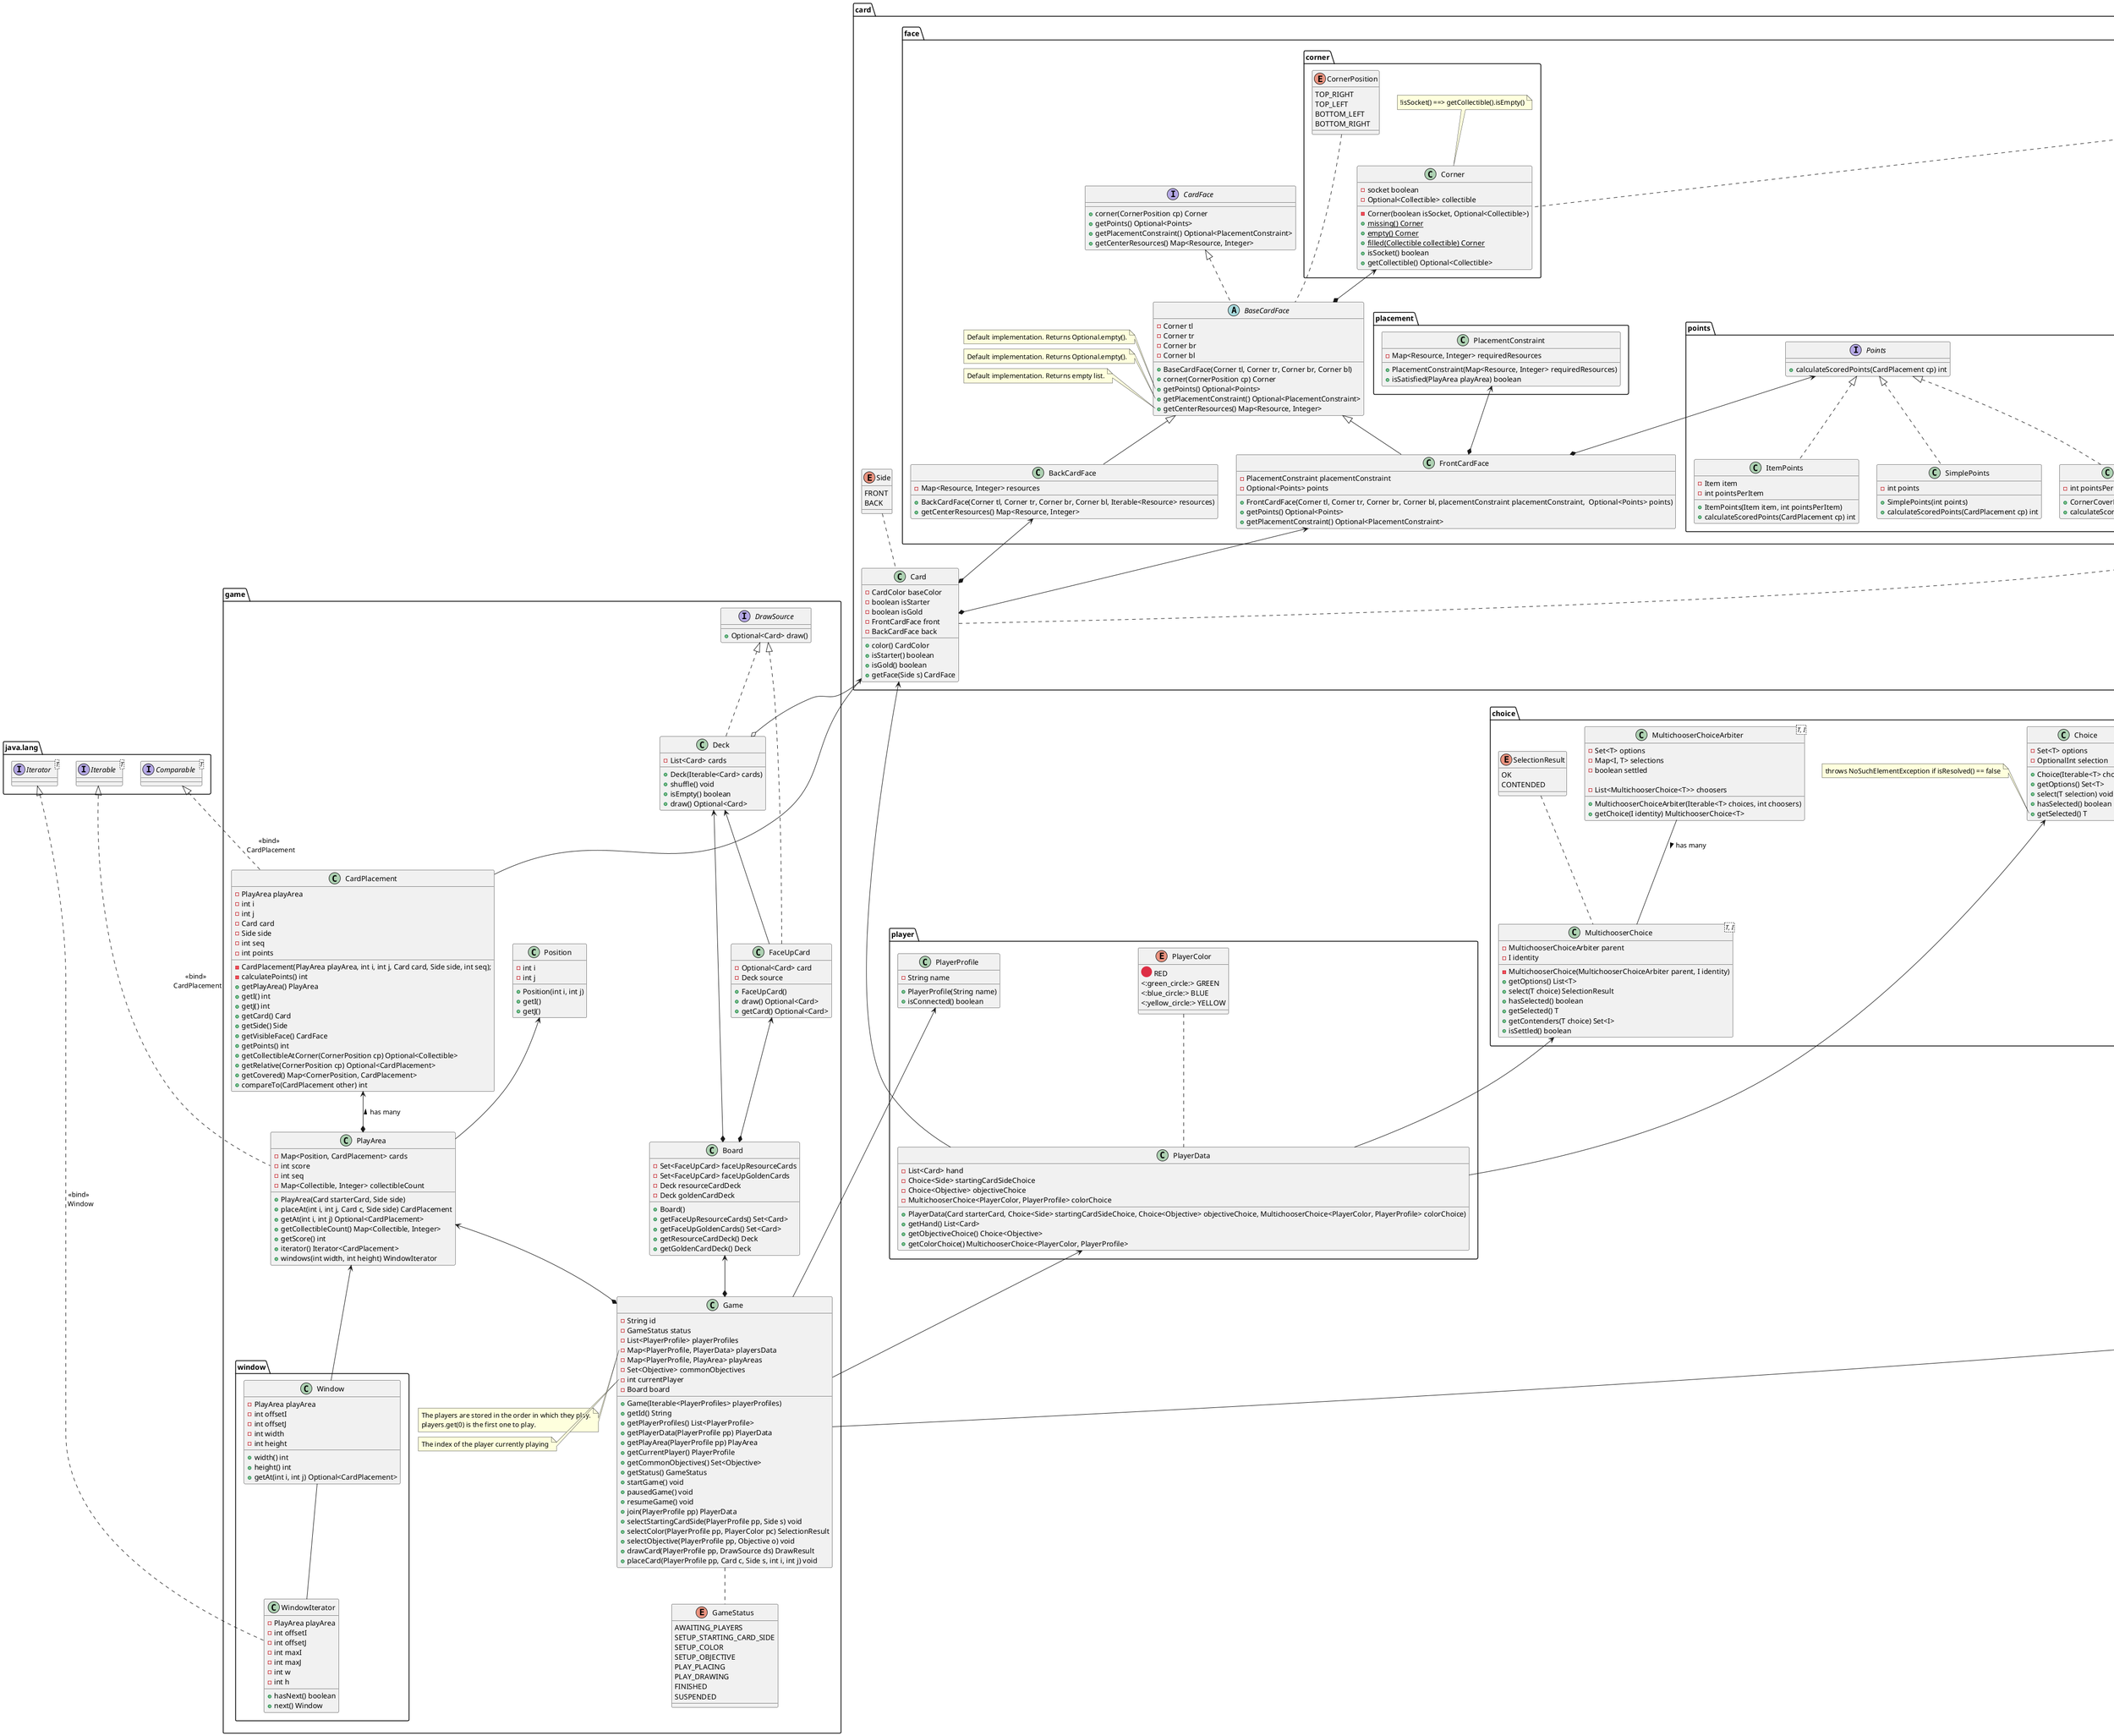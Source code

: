 @startuml
'this collapses nested packages if there are no in-between classes
!pragma useIntermediatePackages false

/'
CONVENTIONS FOR ARROW DECLARATION:
- if possible, use `implements` and `extends`
- declare arrow before class: if class extends other class or implements interface
    (declare arrow near the child class not the parent class)
- declare arrow after class: if class uses or is in some other way related to another class
    (do not declare arrow near the used class, declare it near the user)
'/

package java.lang {
    interface Iterator<T> {}
    interface Iterable<T> {}
    interface Comparable<T> {}
}

package collectible {
    interface Collectible <<sealed>> {}

    enum Resource implements Collectible {
        <:seedling:> PLANT
        <:mushroom:> FUNGI
        <:fox_face:> ANIMAL
        <:butterfly:> INSECT

        + getAssociatedColor() CardColor
    }

    enum Item implements Collectible {
        <:feather:> QUILL
        <:jar:> INKWELL
        <:scroll:> MANUSCRIPT
    }
} /' end package collectible '/

package card {
    package face {
        package corner {
            class Corner {
                - socket boolean
                - Optional<Collectible> collectible

                - Corner(boolean isSocket, Optional<Collectible>)
                + {static} missing() Corner
                + {static} empty() Corner
                + {static} filled(Collectible collectible) Corner
                + isSocket() boolean
                + getCollectible() Optional<Collectible>
            }
            Collectible .. Corner
            note top of Corner : !isSocket() ==> getCollectible().isEmpty()

            enum CornerPosition {
                TOP_RIGHT
                TOP_LEFT
                BOTTOM_LEFT
                BOTTOM_RIGHT
            }
        } /' end package corner '/

        package placement {
            class PlacementConstraint {
                - Map<Resource, Integer> requiredResources

                + PlacementConstraint(Map<Resource, Integer> requiredResources)
                + isSatisfied(PlayArea playArea) boolean
            }
        } /' end package placement '/

        package points {
            interface Points {
                + calculateScoredPoints(CardPlacement cp) int
            }

            class SimplePoints implements Points {
                - int points
                + SimplePoints(int points)
                + calculateScoredPoints(CardPlacement cp) int
            }

            class CornerCoverPoints implements Points {
                - int pointsPerCorner
                + CornerCoverPoints(int pointsPerCorner)
                + calculateScoredPoints(CardPlacement cp) int
            }

            class ItemPoints implements Points {
                - Item item
                - int pointsPerItem
                + ItemPoints(Item item, int pointsPerItem)
                + calculateScoredPoints(CardPlacement cp) int
            }
        } /' end package points '/

        interface CardFace {
            + corner(CornerPosition cp) Corner
            + getPoints() Optional<Points>
            + getPlacementConstraint() Optional<PlacementConstraint>
            + getCenterResources() Map<Resource, Integer>
        }

        abstract class BaseCardFace implements CardFace {
            - Corner tl
            - Corner tr
            - Corner br
            - Corner bl

            + BaseCardFace(Corner tl, Corner tr, Corner br, Corner bl)
            + corner(CornerPosition cp) Corner
            + getPoints() Optional<Points>
            + getPlacementConstraint() Optional<PlacementConstraint>
            + getCenterResources() Map<Resource, Integer>
        }
        Corner <--* BaseCardFace
        CornerPosition .. BaseCardFace
        note left of BaseCardFace::getPoints
            Default implementation. Returns Optional.empty().
        end note
        note left of BaseCardFace::getPlacementConstraint
            Default implementation. Returns Optional.empty().
        end note
        note left of BaseCardFace::getCenterResources
            Default implementation. Returns empty list.
        end note

        class BackCardFace extends BaseCardFace {
            - Map<Resource, Integer> resources

            + BackCardFace(Corner tl, Corner tr, Corner br, Corner bl, Iterable<Resource> resources)
            + getCenterResources() Map<Resource, Integer>
        }
        PlacementConstraint <--* FrontCardFace
        Points <--* FrontCardFace

        class FrontCardFace extends BaseCardFace {
           - PlacementConstraint placementConstraint
            - Optional<Points> points

            + FrontCardFace(Corner tl, Corner tr, Corner br, Corner bl, placementConstraint placementConstraint,  Optional<Points> points)
            + getPoints() Optional<Points>
            + getPlacementConstraint() Optional<PlacementConstraint>
        }
    } /' end package face '/

    class Card {
        - CardColor baseColor
        - boolean isStarter
        - boolean isGold
        - FrontCardFace front
        - BackCardFace back

        + color() CardColor
        + isStarter() boolean
        + isGold() boolean
        + getFace(Side s) CardFace
    }
    FrontCardFace <--* Card
    BackCardFace <--* Card
    Side .. Card
    CardColor .. Card

    enum CardColor {
        <:red_circle:> RED
        <:green_circle:> GREEN
        <:blue_circle:> BLUE
        <:purple_circle:> PURPLE
        <:white_circle:> NEUTRAL
    }

    enum Side {
        FRONT
        BACK
    }
} /' end package card '/

package objective {
    abstract class Objective {
        - int points

        + Objective(int points)
        + getPointsPerMatch() int
        + test(PlayArea pa) Set<Set<CardPlacement>>
    }
    note left of Objective::test
        Returns a set containing all the sets of cards that satisfy the objective.
    end note

    class CollectibleObjective extends Objective {
        - Map<Collectible, Integer> requiredCollectibles
        + CollectibleObjective(int points, Map<Collectible, Integer> requiredCollectibles)
        + test(PlayArea pa) Set<Set<CardPlacement>>
    }

    class PatternObjective extends Objective {
        - CardColor[][] pattern
        + PatternObjective(int points, CardColor[][] pattern)
        + test(PlayArea pa) Set<Set<CardPlacement>>
    }
    CardColor .. PatternObjective
    note left of PatternObjective::pattern
        A 3x3 matrix representing the pattern with colors` and nulls.
    end note
} /' end package objective '/

package choice {
    class Choice<T> {
        - Set<T> options
        - OptionalInt selection

        + Choice(Iterable<T> choices)
        + getOptions() Set<T>
        + select(T selection) void
        + hasSelected() boolean
        + getSelected() T
    }
    note left of Choice::getSelected
        throws NoSuchElementException if isResolved() == false
    end note

    class MultichooserChoiceArbiter<T, I> {
        - Set<T> options
        - Map<I, T> selections
        - boolean settled

        - List<MultichooserChoice<T>> choosers

        + MultichooserChoiceArbiter(Iterable<T> choices, int choosers)
        + getChoice(I identity) MultichooserChoice<T>
    }
    MultichooserChoiceArbiter -- MultichooserChoice : > has many

    class MultichooserChoice<T, I> {
        - MultichooserChoiceArbiter parent
        - I identity

        - MultichooserChoice(MultichooserChoiceArbiter parent, I identity)
        + getOptions() List<T>
        + select(T choice) SelectionResult
        + hasSelected() boolean
        + getSelected() T
        + getContenders(T choice) Set<I>
        + isSettled() boolean
    }
    SelectionResult .. MultichooserChoice

    enum SelectionResult {
        OK
        CONTENDED
    }
} /' end package choice '/

package player {
    class PlayerProfile {
        - String name

        + PlayerProfile(String name)
        + isConnected() boolean
    }

    class PlayerData {
        - List<Card> hand
        - Choice<Side> startingCardSideChoice
        - Choice<Objective> objectiveChoice
        - MultichooserChoice<PlayerColor, PlayerProfile> colorChoice

        + PlayerData(Card starterCard, Choice<Side> startingCardSideChoice, Choice<Objective> objectiveChoice, MultichooserChoice<PlayerColor, PlayerProfile> colorChoice)
        + getHand() List<Card>
        + getObjectiveChoice() Choice<Objective>
        + getColorChoice() MultichooserChoice<PlayerColor, PlayerProfile>
    }
    MultichooserChoice <-- PlayerData
    Choice <-- PlayerData
    Card <-- PlayerData
    PlayerColor .. PlayerData

    enum PlayerColor {
        <:red_circle:> RED
        <:green_circle:> GREEN
        <:blue_circle:> BLUE
        <:yellow_circle:> YELLOW
    }
} /' end package player '/

package game {
    package window {
        java.lang.Iterator <|.. WindowIterator : <<bind>> \n Window
        class WindowIterator {
            - PlayArea playArea
            - int offsetI
            - int offsetJ
            - int maxI
            - int maxJ
            - int w
            - int h

            + hasNext() boolean
            + next() Window
        }
        Window -- WindowIterator

        class Window {
            - PlayArea playArea
            - int offsetI
            - int offsetJ
            - int width
            - int height

            + width() int
            + height() int
            + getAt(int i, int j) Optional<CardPlacement>
        }
        game.PlayArea <-- Window
    } /' end package window '/

    class Game {
        - String id
        - GameStatus status
        - List<PlayerProfile> playerProfiles
        - Map<PlayerProfile, PlayerData> playersData
        - Map<PlayerProfile, PlayArea> playAreas
        - Set<Objective> commonObjectives
        - int currentPlayer
        - Board board

        + Game(Iterable<PlayerProfiles> playerProfiles)
        + getId() String
        + getPlayerProfiles() List<PlayerProfile>
        + getPlayerData(PlayerProfile pp) PlayerData
        + getPlayArea(PlayerProfile pp) PlayArea
        + getCurrentPlayer() PlayerProfile
        + getCommonObjectives() Set<Objective>
        + getStatus() GameStatus
        + startGame() void
        + pausedGame() void
        + resumeGame() void
        + join(PlayerProfile pp) PlayerData
        + selectStartingCardSide(PlayerProfile pp, Side s) void
        + selectColor(PlayerProfile pp, PlayerColor pc) SelectionResult
        + selectObjective(PlayerProfile pp, Objective o) void
        + drawCard(PlayerProfile pp, DrawSource ds) DrawResult
        + placeCard(PlayerProfile pp, Card c, Side s, int i, int j) void
    }
    'Board and PlayAreas exists only in a Game
    Board <--* Game
    PlayArea <--* Game
    Objective <-- Game
    PlayerData <-- Game
    PlayerProfile <-- Game
    Game .. GameStatus
    note left of Game::players
        The players are stored in the order in which they play.
        players.get(0) is the first one to play.
    end note
    note left of Game::currentPlayer
        The index of the player currently playing
    end note

    enum GameStatus {
        AWAITING_PLAYERS
        SETUP_STARTING_CARD_SIDE
        SETUP_COLOR
        SETUP_OBJECTIVE
        PLAY_PLACING
        PLAY_DRAWING
        FINISHED
        SUSPENDED
    }

    class Board {
        - Set<FaceUpCard> faceUpResourceCards
        - Set<FaceUpCard> faceUpGoldenCards
        - Deck resourceCardDeck
        - Deck goldenCardDeck

        + Board()
        + getFaceUpResourceCards() Set<Card>
        + getFaceUpGoldenCards() Set<Card>
        + getResourceCardDeck() Deck
        + getGoldenCardDeck() Deck
    }
    Deck <--* Board
    FaceUpCard <--* Board

    interface DrawSource {
        + Optional<Card> draw()
    }

    class FaceUpCard implements DrawSource {
        - Optional<Card> card
        - Deck source

        + FaceUpCard()
        + draw() Optional<Card>
        + getCard() Optional<Card>
    }
    'FaceUpCards have a reference to a Deck
    Deck <-- FaceUpCard

    class Deck implements DrawSource {
        - List<Card> cards

        + Deck(Iterable<Card> cards)
        + shuffle() void
        + isEmpty() boolean
        + draw() Optional<Card>
    }
    'Decks are aggregations of Cards
    Card --o Deck

    class Position {
        - int i
        - int j

        + Position(int i, int j)
        + getI()
        + getJ()
    }

    java.lang.Iterable <|.. PlayArea : <<bind>> \n CardPlacement
    class PlayArea {
        - Map<Position, CardPlacement> cards
        - int score
        - int seq
        - Map<Collectible, Integer> collectibleCount

        + PlayArea(Card starterCard, Side side)
        + placeAt(int i, int j, Card c, Side side) CardPlacement
        + getAt(int i, int j) Optional<CardPlacement>
        + getCollectibleCount() Map<Collectible, Integer>
        + getScore() int
        + iterator() Iterator<CardPlacement>
        + windows(int width, int height) WindowIterator
    }
    CardPlacement <--* PlayArea : < has many
    Position <-- PlayArea

    Comparable <|.. CardPlacement : <<bind>> \n CardPlacement
    class CardPlacement {
        - PlayArea playArea
        - int i
        - int j
        - Card card
        - Side side
        - int seq
        - int points

        - CardPlacement(PlayArea playArea, int i, int j, Card card, Side side, int seq);
        - calculatePoints() int
        + getPlayArea() PlayArea
        + getI() int
        + getJ() int
        + getCard() Card
        + getSide() Side
        + getVisibleFace() CardFace
        + getPoints() int
        + getCollectibleAtCorner(CornerPosition cp) Optional<Collectible>
        + getRelative(CornerPosition cp) Optional<CardPlacement>
        + getCovered() Map<CornerPosition, CardPlacement>
        + compareTo(CardPlacement other) int
    }
    Card <-- CardPlacement
} /' end package game '/

@enduml
